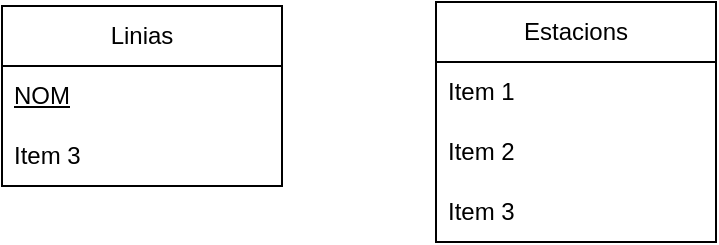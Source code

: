 <mxfile version="24.8.1">
  <diagram name="Page-1" id="Fp09HBMhpCfBCq8PGkXx">
    <mxGraphModel dx="1434" dy="782" grid="0" gridSize="10" guides="1" tooltips="1" connect="1" arrows="1" fold="1" page="1" pageScale="1" pageWidth="850" pageHeight="1100" math="0" shadow="0">
      <root>
        <mxCell id="0" />
        <mxCell id="1" parent="0" />
        <mxCell id="b_e9YausVlEv8Oadp6LC-3" value="Estacions" style="swimlane;fontStyle=0;childLayout=stackLayout;horizontal=1;startSize=30;horizontalStack=0;resizeParent=1;resizeParentMax=0;resizeLast=0;collapsible=1;marginBottom=0;whiteSpace=wrap;html=1;" vertex="1" parent="1">
          <mxGeometry x="433" y="294" width="140" height="120" as="geometry" />
        </mxCell>
        <mxCell id="b_e9YausVlEv8Oadp6LC-4" value="Item 1" style="text;strokeColor=none;fillColor=none;align=left;verticalAlign=middle;spacingLeft=4;spacingRight=4;overflow=hidden;points=[[0,0.5],[1,0.5]];portConstraint=eastwest;rotatable=0;whiteSpace=wrap;html=1;" vertex="1" parent="b_e9YausVlEv8Oadp6LC-3">
          <mxGeometry y="30" width="140" height="30" as="geometry" />
        </mxCell>
        <mxCell id="b_e9YausVlEv8Oadp6LC-5" value="Item 2" style="text;strokeColor=none;fillColor=none;align=left;verticalAlign=middle;spacingLeft=4;spacingRight=4;overflow=hidden;points=[[0,0.5],[1,0.5]];portConstraint=eastwest;rotatable=0;whiteSpace=wrap;html=1;" vertex="1" parent="b_e9YausVlEv8Oadp6LC-3">
          <mxGeometry y="60" width="140" height="30" as="geometry" />
        </mxCell>
        <mxCell id="b_e9YausVlEv8Oadp6LC-6" value="Item 3" style="text;strokeColor=none;fillColor=none;align=left;verticalAlign=middle;spacingLeft=4;spacingRight=4;overflow=hidden;points=[[0,0.5],[1,0.5]];portConstraint=eastwest;rotatable=0;whiteSpace=wrap;html=1;" vertex="1" parent="b_e9YausVlEv8Oadp6LC-3">
          <mxGeometry y="90" width="140" height="30" as="geometry" />
        </mxCell>
        <mxCell id="b_e9YausVlEv8Oadp6LC-7" value="&lt;div&gt;Linias&lt;/div&gt;" style="swimlane;fontStyle=0;childLayout=stackLayout;horizontal=1;startSize=30;horizontalStack=0;resizeParent=1;resizeParentMax=0;resizeLast=0;collapsible=1;marginBottom=0;whiteSpace=wrap;html=1;" vertex="1" parent="1">
          <mxGeometry x="216" y="296" width="140" height="90" as="geometry" />
        </mxCell>
        <mxCell id="b_e9YausVlEv8Oadp6LC-8" value="&lt;u&gt;NOM&lt;/u&gt;" style="text;strokeColor=none;fillColor=none;align=left;verticalAlign=middle;spacingLeft=4;spacingRight=4;overflow=hidden;points=[[0,0.5],[1,0.5]];portConstraint=eastwest;rotatable=0;whiteSpace=wrap;html=1;" vertex="1" parent="b_e9YausVlEv8Oadp6LC-7">
          <mxGeometry y="30" width="140" height="30" as="geometry" />
        </mxCell>
        <mxCell id="b_e9YausVlEv8Oadp6LC-10" value="Item 3" style="text;strokeColor=none;fillColor=none;align=left;verticalAlign=middle;spacingLeft=4;spacingRight=4;overflow=hidden;points=[[0,0.5],[1,0.5]];portConstraint=eastwest;rotatable=0;whiteSpace=wrap;html=1;" vertex="1" parent="b_e9YausVlEv8Oadp6LC-7">
          <mxGeometry y="60" width="140" height="30" as="geometry" />
        </mxCell>
      </root>
    </mxGraphModel>
  </diagram>
</mxfile>
